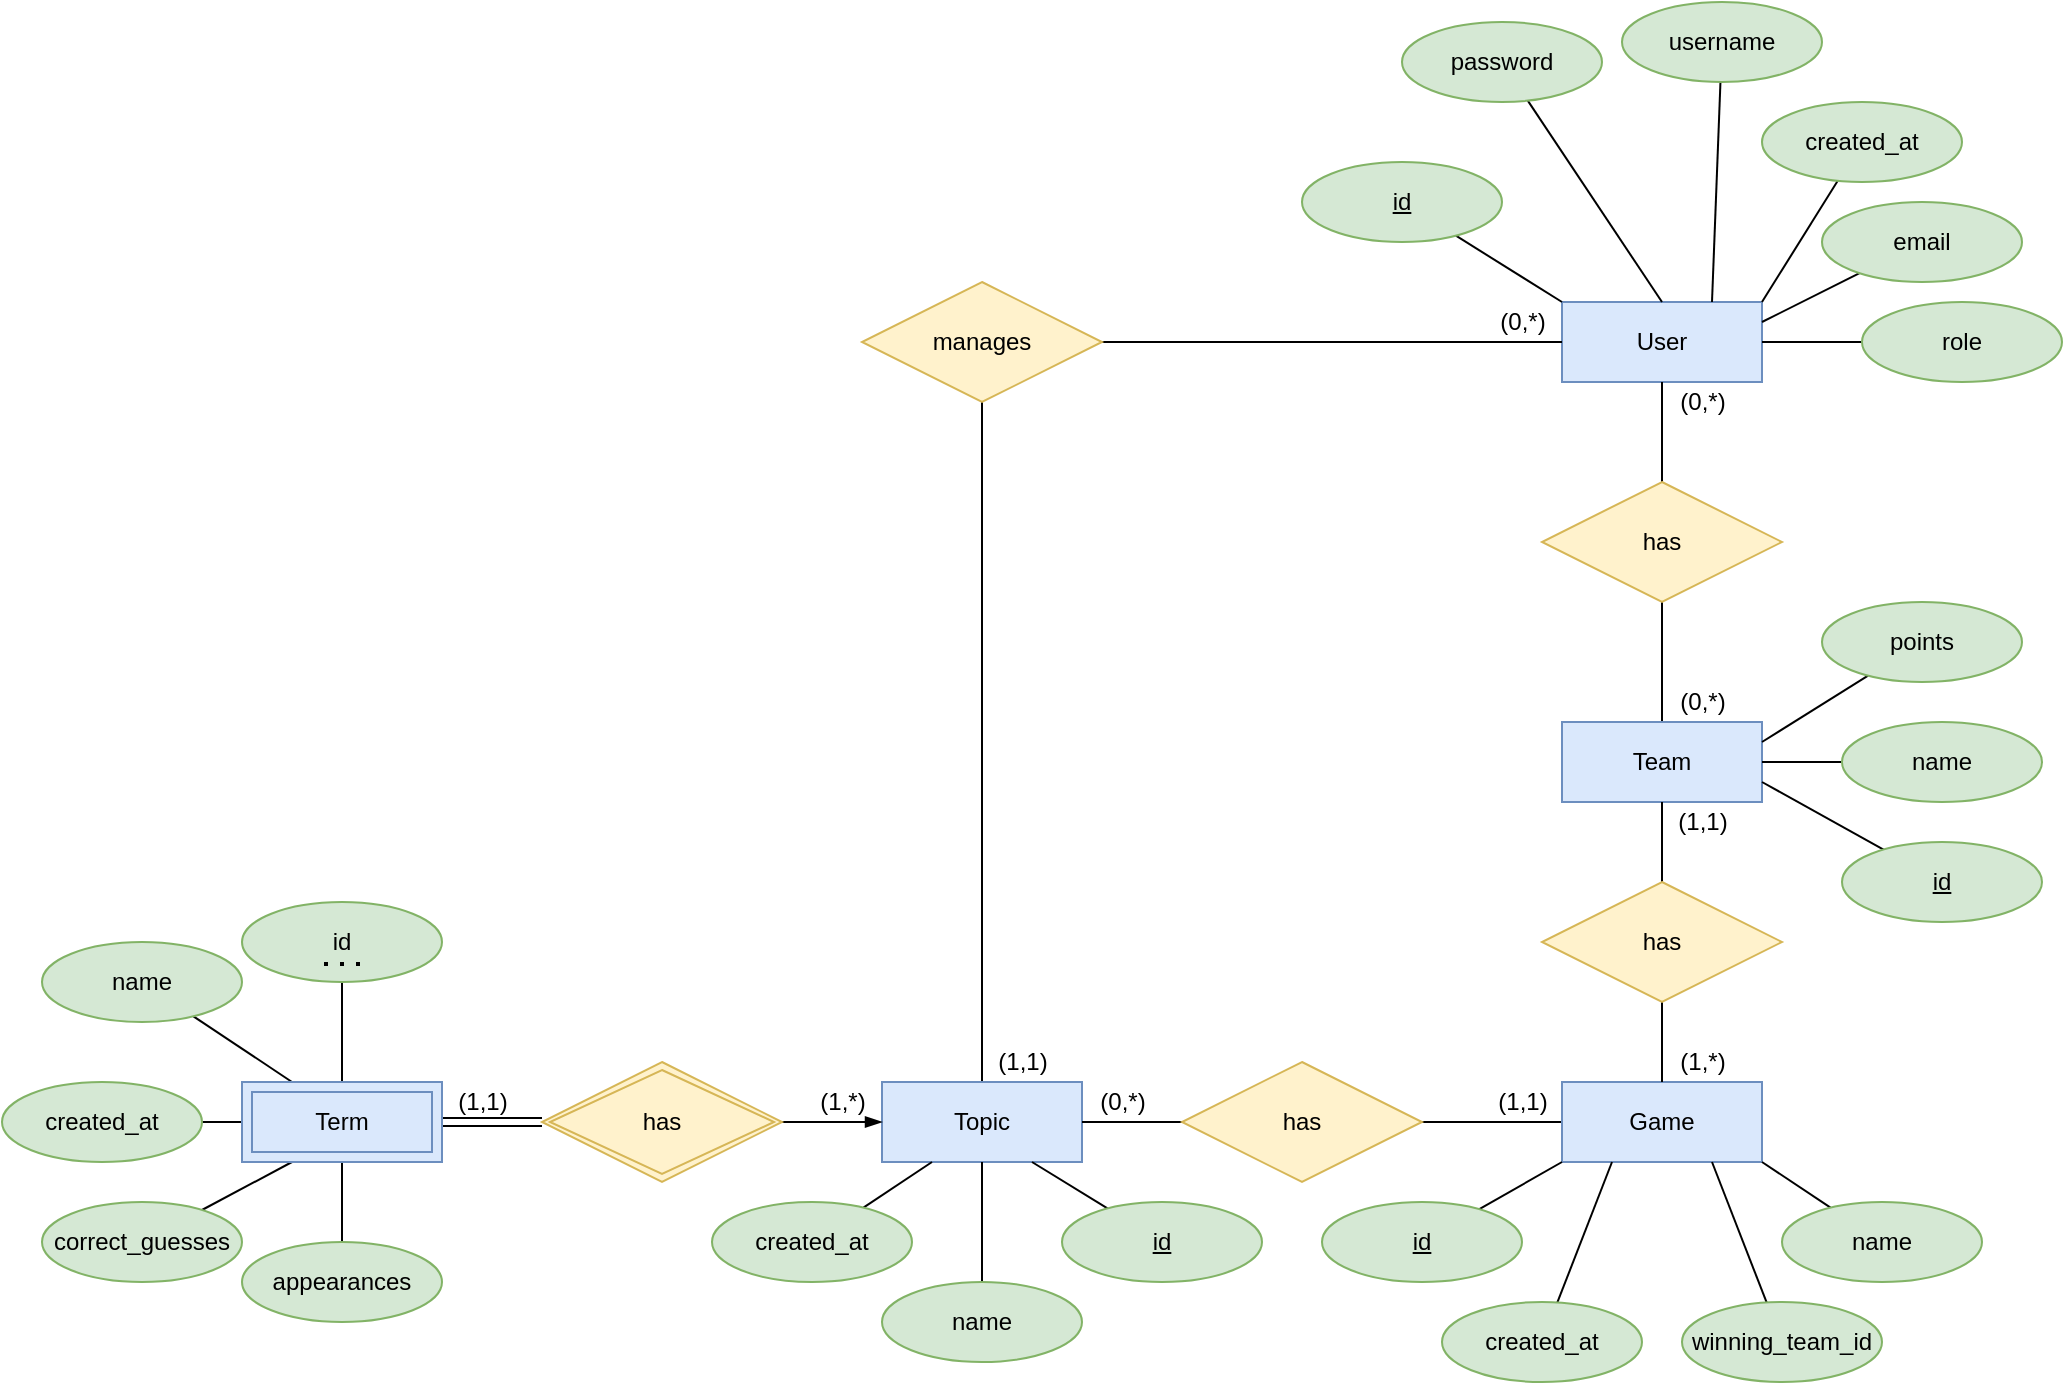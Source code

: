 <mxfile version="14.4.8" type="device"><diagram id="R2lEEEUBdFMjLlhIrx00" name="Page-1"><mxGraphModel dx="1192" dy="528" grid="1" gridSize="10" guides="1" tooltips="1" connect="1" arrows="1" fold="1" page="1" pageScale="1" pageWidth="850" pageHeight="1100" math="0" shadow="0" extFonts="Permanent Marker^https://fonts.googleapis.com/css?family=Permanent+Marker"><root><mxCell id="0"/><mxCell id="1" parent="0"/><mxCell id="dy0Fi02Q34oEcbfbwxVx-86" value="&lt;div&gt;User&lt;/div&gt;" style="whiteSpace=wrap;html=1;align=center;fillColor=#dae8fc;strokeColor=#6c8ebf;" parent="1" vertex="1"><mxGeometry y="310" width="100" height="40" as="geometry"/></mxCell><mxCell id="pW_Q5fo_I9aL-SnoA34i-60" style="edgeStyle=none;rounded=0;orthogonalLoop=1;jettySize=auto;html=1;entryX=0.5;entryY=1;entryDx=0;entryDy=0;endArrow=none;endFill=0;" parent="1" source="dy0Fi02Q34oEcbfbwxVx-88" target="dy0Fi02Q34oEcbfbwxVx-263" edge="1"><mxGeometry relative="1" as="geometry"/></mxCell><mxCell id="dy0Fi02Q34oEcbfbwxVx-88" value="&lt;div&gt;Team&lt;/div&gt;" style="whiteSpace=wrap;html=1;align=center;fillColor=#dae8fc;strokeColor=#6c8ebf;" parent="1" vertex="1"><mxGeometry y="520" width="100" height="40" as="geometry"/></mxCell><mxCell id="pW_Q5fo_I9aL-SnoA34i-57" style="edgeStyle=none;rounded=0;orthogonalLoop=1;jettySize=auto;html=1;entryX=1;entryY=0.5;entryDx=0;entryDy=0;endArrow=none;endFill=0;" parent="1" source="dy0Fi02Q34oEcbfbwxVx-91" target="dy0Fi02Q34oEcbfbwxVx-261" edge="1"><mxGeometry relative="1" as="geometry"/></mxCell><mxCell id="dy0Fi02Q34oEcbfbwxVx-91" value="Game" style="whiteSpace=wrap;html=1;align=center;fillColor=#dae8fc;strokeColor=#6c8ebf;" parent="1" vertex="1"><mxGeometry y="700" width="100" height="40" as="geometry"/></mxCell><mxCell id="pW_Q5fo_I9aL-SnoA34i-37" style="edgeStyle=orthogonalEdgeStyle;rounded=0;orthogonalLoop=1;jettySize=auto;html=1;entryX=0.5;entryY=1;entryDx=0;entryDy=0;endArrow=none;endFill=0;" parent="1" source="dy0Fi02Q34oEcbfbwxVx-92" target="dy0Fi02Q34oEcbfbwxVx-259" edge="1"><mxGeometry relative="1" as="geometry"/></mxCell><mxCell id="dy0Fi02Q34oEcbfbwxVx-92" value="Topic" style="whiteSpace=wrap;html=1;align=center;fillColor=#dae8fc;strokeColor=#6c8ebf;" parent="1" vertex="1"><mxGeometry x="-340" y="700" width="100" height="40" as="geometry"/></mxCell><mxCell id="dy0Fi02Q34oEcbfbwxVx-321" style="edgeStyle=none;rounded=0;orthogonalLoop=1;jettySize=auto;html=1;entryX=0.75;entryY=0;entryDx=0;entryDy=0;endArrow=none;endFill=0;" parent="1" source="dy0Fi02Q34oEcbfbwxVx-99" target="dy0Fi02Q34oEcbfbwxVx-86" edge="1"><mxGeometry relative="1" as="geometry"/></mxCell><mxCell id="dy0Fi02Q34oEcbfbwxVx-99" value="username" style="ellipse;whiteSpace=wrap;html=1;align=center;fillColor=#d5e8d4;strokeColor=#82b366;" parent="1" vertex="1"><mxGeometry x="30" y="160" width="100" height="40" as="geometry"/></mxCell><mxCell id="dy0Fi02Q34oEcbfbwxVx-320" style="edgeStyle=none;rounded=0;orthogonalLoop=1;jettySize=auto;html=1;entryX=0.5;entryY=0;entryDx=0;entryDy=0;endArrow=none;endFill=0;" parent="1" source="dy0Fi02Q34oEcbfbwxVx-100" target="dy0Fi02Q34oEcbfbwxVx-86" edge="1"><mxGeometry relative="1" as="geometry"/></mxCell><mxCell id="dy0Fi02Q34oEcbfbwxVx-100" value="password" style="ellipse;whiteSpace=wrap;html=1;align=center;fillColor=#d5e8d4;strokeColor=#82b366;" parent="1" vertex="1"><mxGeometry x="-80" y="170" width="100" height="40" as="geometry"/></mxCell><mxCell id="pW_Q5fo_I9aL-SnoA34i-55" style="edgeStyle=none;rounded=0;orthogonalLoop=1;jettySize=auto;html=1;entryX=1;entryY=0.5;entryDx=0;entryDy=0;endArrow=none;endFill=0;" parent="1" source="dy0Fi02Q34oEcbfbwxVx-108" target="dy0Fi02Q34oEcbfbwxVx-88" edge="1"><mxGeometry relative="1" as="geometry"/></mxCell><mxCell id="dy0Fi02Q34oEcbfbwxVx-108" value="name" style="ellipse;whiteSpace=wrap;html=1;align=center;fillColor=#d5e8d4;strokeColor=#82b366;" parent="1" vertex="1"><mxGeometry x="140" y="520" width="100" height="40" as="geometry"/></mxCell><mxCell id="dy0Fi02Q34oEcbfbwxVx-338" style="edgeStyle=none;rounded=0;orthogonalLoop=1;jettySize=auto;html=1;entryX=1;entryY=0.25;entryDx=0;entryDy=0;startArrow=none;startFill=0;endArrow=none;endFill=0;" parent="1" source="dy0Fi02Q34oEcbfbwxVx-112" target="dy0Fi02Q34oEcbfbwxVx-88" edge="1"><mxGeometry relative="1" as="geometry"/></mxCell><mxCell id="dy0Fi02Q34oEcbfbwxVx-112" value="points" style="ellipse;whiteSpace=wrap;html=1;align=center;fillColor=#d5e8d4;strokeColor=#82b366;" parent="1" vertex="1"><mxGeometry x="130" y="460" width="100" height="40" as="geometry"/></mxCell><mxCell id="pW_Q5fo_I9aL-SnoA34i-46" style="edgeStyle=none;rounded=0;orthogonalLoop=1;jettySize=auto;html=1;entryX=0.5;entryY=1;entryDx=0;entryDy=0;endArrow=none;endFill=0;" parent="1" source="dy0Fi02Q34oEcbfbwxVx-114" target="dy0Fi02Q34oEcbfbwxVx-92" edge="1"><mxGeometry relative="1" as="geometry"/></mxCell><mxCell id="dy0Fi02Q34oEcbfbwxVx-114" value="name" style="ellipse;whiteSpace=wrap;html=1;align=center;fillColor=#d5e8d4;strokeColor=#82b366;" parent="1" vertex="1"><mxGeometry x="-340" y="800" width="100" height="40" as="geometry"/></mxCell><mxCell id="dy0Fi02Q34oEcbfbwxVx-332" style="edgeStyle=none;rounded=0;orthogonalLoop=1;jettySize=auto;html=1;entryX=0;entryY=1;entryDx=0;entryDy=0;startArrow=none;startFill=0;endArrow=none;endFill=0;" parent="1" source="dy0Fi02Q34oEcbfbwxVx-116" target="dy0Fi02Q34oEcbfbwxVx-91" edge="1"><mxGeometry relative="1" as="geometry"/></mxCell><mxCell id="dy0Fi02Q34oEcbfbwxVx-116" value="&lt;u&gt;id&lt;/u&gt;" style="ellipse;whiteSpace=wrap;html=1;align=center;fillColor=#d5e8d4;strokeColor=#82b366;" parent="1" vertex="1"><mxGeometry x="-120" y="760" width="100" height="40" as="geometry"/></mxCell><mxCell id="dy0Fi02Q34oEcbfbwxVx-336" style="edgeStyle=none;rounded=0;orthogonalLoop=1;jettySize=auto;html=1;entryX=1;entryY=1;entryDx=0;entryDy=0;startArrow=none;startFill=0;endArrow=none;endFill=0;" parent="1" source="dy0Fi02Q34oEcbfbwxVx-117" target="dy0Fi02Q34oEcbfbwxVx-91" edge="1"><mxGeometry relative="1" as="geometry"/></mxCell><mxCell id="dy0Fi02Q34oEcbfbwxVx-117" value="name" style="ellipse;whiteSpace=wrap;html=1;align=center;fillColor=#d5e8d4;strokeColor=#82b366;" parent="1" vertex="1"><mxGeometry x="110" y="760" width="100" height="40" as="geometry"/></mxCell><mxCell id="pW_Q5fo_I9aL-SnoA34i-51" style="edgeStyle=none;rounded=0;orthogonalLoop=1;jettySize=auto;html=1;entryX=0.25;entryY=0;entryDx=0;entryDy=0;endArrow=none;endFill=0;" parent="1" source="dy0Fi02Q34oEcbfbwxVx-124" target="pW_Q5fo_I9aL-SnoA34i-13" edge="1"><mxGeometry relative="1" as="geometry"/></mxCell><mxCell id="dy0Fi02Q34oEcbfbwxVx-124" value="name" style="ellipse;whiteSpace=wrap;html=1;align=center;fillColor=#d5e8d4;strokeColor=#82b366;" parent="1" vertex="1"><mxGeometry x="-760" y="630" width="100" height="40" as="geometry"/></mxCell><mxCell id="dy0Fi02Q34oEcbfbwxVx-150" value="(0,*)" style="text;html=1;align=center;verticalAlign=middle;resizable=0;points=[];autosize=1;" parent="1" vertex="1"><mxGeometry x="50" y="500" width="40" height="20" as="geometry"/></mxCell><mxCell id="dy0Fi02Q34oEcbfbwxVx-151" value="(0,*)" style="text;html=1;align=center;verticalAlign=middle;resizable=0;points=[];autosize=1;" parent="1" vertex="1"><mxGeometry x="50" y="350" width="40" height="20" as="geometry"/></mxCell><mxCell id="dy0Fi02Q34oEcbfbwxVx-169" value="(1,*)" style="text;html=1;align=center;verticalAlign=middle;resizable=0;points=[];autosize=1;" parent="1" vertex="1"><mxGeometry x="50" y="680" width="40" height="20" as="geometry"/></mxCell><mxCell id="dy0Fi02Q34oEcbfbwxVx-170" value="(1,1)" style="text;html=1;align=center;verticalAlign=middle;resizable=0;points=[];autosize=1;" parent="1" vertex="1"><mxGeometry x="50" y="560" width="40" height="20" as="geometry"/></mxCell><mxCell id="dy0Fi02Q34oEcbfbwxVx-318" style="edgeStyle=none;rounded=0;orthogonalLoop=1;jettySize=auto;html=1;entryX=0;entryY=0;entryDx=0;entryDy=0;endArrow=none;endFill=0;" parent="1" source="dy0Fi02Q34oEcbfbwxVx-175" target="dy0Fi02Q34oEcbfbwxVx-86" edge="1"><mxGeometry relative="1" as="geometry"/></mxCell><mxCell id="dy0Fi02Q34oEcbfbwxVx-175" value="&lt;u&gt;id&lt;/u&gt;" style="ellipse;whiteSpace=wrap;html=1;align=center;fillColor=#d5e8d4;strokeColor=#82b366;" parent="1" vertex="1"><mxGeometry x="-130" y="240" width="100" height="40" as="geometry"/></mxCell><mxCell id="dy0Fi02Q34oEcbfbwxVx-322" style="edgeStyle=none;rounded=0;orthogonalLoop=1;jettySize=auto;html=1;entryX=1;entryY=0;entryDx=0;entryDy=0;endArrow=none;endFill=0;" parent="1" source="dy0Fi02Q34oEcbfbwxVx-176" target="dy0Fi02Q34oEcbfbwxVx-86" edge="1"><mxGeometry relative="1" as="geometry"/></mxCell><mxCell id="dy0Fi02Q34oEcbfbwxVx-176" value="created_at" style="ellipse;whiteSpace=wrap;html=1;align=center;fillColor=#d5e8d4;strokeColor=#82b366;" parent="1" vertex="1"><mxGeometry x="100" y="210" width="100" height="40" as="geometry"/></mxCell><mxCell id="dy0Fi02Q34oEcbfbwxVx-323" style="edgeStyle=none;rounded=0;orthogonalLoop=1;jettySize=auto;html=1;entryX=1;entryY=0.25;entryDx=0;entryDy=0;endArrow=none;endFill=0;" parent="1" source="dy0Fi02Q34oEcbfbwxVx-182" target="dy0Fi02Q34oEcbfbwxVx-86" edge="1"><mxGeometry relative="1" as="geometry"/></mxCell><mxCell id="dy0Fi02Q34oEcbfbwxVx-182" value="email" style="ellipse;whiteSpace=wrap;html=1;align=center;fillColor=#d5e8d4;strokeColor=#82b366;" parent="1" vertex="1"><mxGeometry x="130" y="260" width="100" height="40" as="geometry"/></mxCell><mxCell id="dy0Fi02Q34oEcbfbwxVx-195" value="(1,1)" style="text;html=1;align=center;verticalAlign=middle;resizable=0;points=[];autosize=1;" parent="1" vertex="1"><mxGeometry x="-40" y="700" width="40" height="20" as="geometry"/></mxCell><mxCell id="dy0Fi02Q34oEcbfbwxVx-196" value="(0,*)" style="text;html=1;align=center;verticalAlign=middle;resizable=0;points=[];autosize=1;" parent="1" vertex="1"><mxGeometry x="-240" y="700" width="40" height="20" as="geometry"/></mxCell><mxCell id="dy0Fi02Q34oEcbfbwxVx-200" value="(1,1)" style="text;html=1;align=center;verticalAlign=middle;resizable=0;points=[];autosize=1;" parent="1" vertex="1"><mxGeometry x="-560" y="700" width="40" height="20" as="geometry"/></mxCell><mxCell id="dy0Fi02Q34oEcbfbwxVx-219" style="edgeStyle=none;rounded=0;orthogonalLoop=1;jettySize=auto;html=1;exitX=0.5;exitY=0;exitDx=0;exitDy=0;endArrow=none;endFill=0;fillColor=#d5e8d4;strokeColor=#82b366;" parent="1" source="dy0Fi02Q34oEcbfbwxVx-182" target="dy0Fi02Q34oEcbfbwxVx-182" edge="1"><mxGeometry relative="1" as="geometry"/></mxCell><mxCell id="dy0Fi02Q34oEcbfbwxVx-237" style="edgeStyle=orthogonalEdgeStyle;rounded=0;orthogonalLoop=1;jettySize=auto;html=1;entryX=0;entryY=0.5;entryDx=0;entryDy=0;endArrow=none;endFill=0;exitX=1;exitY=0.5;exitDx=0;exitDy=0;" parent="1" source="dy0Fi02Q34oEcbfbwxVx-259" target="dy0Fi02Q34oEcbfbwxVx-86" edge="1"><mxGeometry relative="1" as="geometry"><mxPoint x="-160" y="330.0" as="sourcePoint"/></mxGeometry></mxCell><mxCell id="dy0Fi02Q34oEcbfbwxVx-241" value="(1,1)" style="text;html=1;align=center;verticalAlign=middle;resizable=0;points=[];autosize=1;" parent="1" vertex="1"><mxGeometry x="-290" y="680" width="40" height="20" as="geometry"/></mxCell><mxCell id="dy0Fi02Q34oEcbfbwxVx-245" value="(0,*)" style="text;html=1;align=center;verticalAlign=middle;resizable=0;points=[];autosize=1;" parent="1" vertex="1"><mxGeometry x="-40" y="310" width="40" height="20" as="geometry"/></mxCell><mxCell id="pW_Q5fo_I9aL-SnoA34i-50" style="edgeStyle=none;rounded=0;orthogonalLoop=1;jettySize=auto;html=1;entryX=0;entryY=0.5;entryDx=0;entryDy=0;endArrow=none;endFill=0;" parent="1" source="dy0Fi02Q34oEcbfbwxVx-249" target="pW_Q5fo_I9aL-SnoA34i-13" edge="1"><mxGeometry relative="1" as="geometry"/></mxCell><mxCell id="dy0Fi02Q34oEcbfbwxVx-249" value="created_at" style="ellipse;whiteSpace=wrap;html=1;align=center;fillColor=#d5e8d4;strokeColor=#82b366;" parent="1" vertex="1"><mxGeometry x="-780" y="700" width="100" height="40" as="geometry"/></mxCell><mxCell id="pW_Q5fo_I9aL-SnoA34i-45" style="edgeStyle=none;rounded=0;orthogonalLoop=1;jettySize=auto;html=1;entryX=0.25;entryY=1;entryDx=0;entryDy=0;endArrow=none;endFill=0;" parent="1" source="dy0Fi02Q34oEcbfbwxVx-250" target="dy0Fi02Q34oEcbfbwxVx-92" edge="1"><mxGeometry relative="1" as="geometry"/></mxCell><mxCell id="dy0Fi02Q34oEcbfbwxVx-250" value="created_at" style="ellipse;whiteSpace=wrap;html=1;align=center;fillColor=#d5e8d4;strokeColor=#82b366;" parent="1" vertex="1"><mxGeometry x="-425" y="760" width="100" height="40" as="geometry"/></mxCell><mxCell id="pW_Q5fo_I9aL-SnoA34i-53" style="edgeStyle=none;rounded=0;orthogonalLoop=1;jettySize=auto;html=1;entryX=0.25;entryY=1;entryDx=0;entryDy=0;endArrow=none;endFill=0;" parent="1" source="dy0Fi02Q34oEcbfbwxVx-251" target="dy0Fi02Q34oEcbfbwxVx-91" edge="1"><mxGeometry relative="1" as="geometry"/></mxCell><mxCell id="dy0Fi02Q34oEcbfbwxVx-251" value="created_at" style="ellipse;whiteSpace=wrap;html=1;align=center;fillColor=#d5e8d4;strokeColor=#82b366;" parent="1" vertex="1"><mxGeometry x="-60" y="810" width="100" height="40" as="geometry"/></mxCell><mxCell id="pW_Q5fo_I9aL-SnoA34i-49" style="edgeStyle=none;rounded=0;orthogonalLoop=1;jettySize=auto;html=1;entryX=0.25;entryY=1;entryDx=0;entryDy=0;endArrow=none;endFill=0;" parent="1" source="dy0Fi02Q34oEcbfbwxVx-254" target="pW_Q5fo_I9aL-SnoA34i-13" edge="1"><mxGeometry relative="1" as="geometry"/></mxCell><mxCell id="dy0Fi02Q34oEcbfbwxVx-254" value="correct_guesses" style="ellipse;whiteSpace=wrap;html=1;align=center;fillColor=#d5e8d4;strokeColor=#82b366;" parent="1" vertex="1"><mxGeometry x="-760" y="760" width="100" height="40" as="geometry"/></mxCell><mxCell id="pW_Q5fo_I9aL-SnoA34i-48" style="edgeStyle=none;rounded=0;orthogonalLoop=1;jettySize=auto;html=1;entryX=0.5;entryY=1;entryDx=0;entryDy=0;endArrow=none;endFill=0;" parent="1" source="dy0Fi02Q34oEcbfbwxVx-255" target="pW_Q5fo_I9aL-SnoA34i-13" edge="1"><mxGeometry relative="1" as="geometry"/></mxCell><mxCell id="dy0Fi02Q34oEcbfbwxVx-255" value="appearances" style="ellipse;whiteSpace=wrap;html=1;align=center;fillColor=#d5e8d4;strokeColor=#82b366;" parent="1" vertex="1"><mxGeometry x="-660" y="780" width="100" height="40" as="geometry"/></mxCell><mxCell id="dy0Fi02Q34oEcbfbwxVx-269" style="edgeStyle=none;rounded=0;orthogonalLoop=1;jettySize=auto;html=1;entryX=0;entryY=0.5;entryDx=0;entryDy=0;endArrow=blockThin;endFill=1;" parent="1" source="dy0Fi02Q34oEcbfbwxVx-257" target="dy0Fi02Q34oEcbfbwxVx-92" edge="1"><mxGeometry relative="1" as="geometry"/></mxCell><mxCell id="dy0Fi02Q34oEcbfbwxVx-257" value="has" style="shape=rhombus;perimeter=rhombusPerimeter;whiteSpace=wrap;html=1;align=center;fillColor=#fff2cc;strokeColor=#d6b656;double=1;" parent="1" vertex="1"><mxGeometry x="-510" y="690" width="120" height="60" as="geometry"/></mxCell><mxCell id="dy0Fi02Q34oEcbfbwxVx-259" value="manages" style="shape=rhombus;perimeter=rhombusPerimeter;whiteSpace=wrap;html=1;align=center;fillColor=#fff2cc;strokeColor=#d6b656;" parent="1" vertex="1"><mxGeometry x="-350" y="300" width="120" height="60" as="geometry"/></mxCell><mxCell id="dy0Fi02Q34oEcbfbwxVx-267" style="edgeStyle=none;rounded=0;orthogonalLoop=1;jettySize=auto;html=1;entryX=1;entryY=0.5;entryDx=0;entryDy=0;endArrow=none;endFill=0;" parent="1" source="dy0Fi02Q34oEcbfbwxVx-261" target="dy0Fi02Q34oEcbfbwxVx-92" edge="1"><mxGeometry relative="1" as="geometry"/></mxCell><mxCell id="dy0Fi02Q34oEcbfbwxVx-261" value="has" style="shape=rhombus;perimeter=rhombusPerimeter;whiteSpace=wrap;html=1;align=center;fillColor=#fff2cc;strokeColor=#d6b656;" parent="1" vertex="1"><mxGeometry x="-190" y="690" width="120" height="60" as="geometry"/></mxCell><mxCell id="pW_Q5fo_I9aL-SnoA34i-58" style="edgeStyle=none;rounded=0;orthogonalLoop=1;jettySize=auto;html=1;entryX=0.5;entryY=0;entryDx=0;entryDy=0;endArrow=none;endFill=0;" parent="1" source="dy0Fi02Q34oEcbfbwxVx-262" target="dy0Fi02Q34oEcbfbwxVx-91" edge="1"><mxGeometry relative="1" as="geometry"/></mxCell><mxCell id="pW_Q5fo_I9aL-SnoA34i-59" style="edgeStyle=none;rounded=0;orthogonalLoop=1;jettySize=auto;html=1;entryX=0.5;entryY=1;entryDx=0;entryDy=0;endArrow=none;endFill=0;" parent="1" source="dy0Fi02Q34oEcbfbwxVx-262" target="dy0Fi02Q34oEcbfbwxVx-88" edge="1"><mxGeometry relative="1" as="geometry"/></mxCell><mxCell id="dy0Fi02Q34oEcbfbwxVx-262" value="has" style="shape=rhombus;perimeter=rhombusPerimeter;whiteSpace=wrap;html=1;align=center;fillColor=#fff2cc;strokeColor=#d6b656;" parent="1" vertex="1"><mxGeometry x="-10" y="600" width="120" height="60" as="geometry"/></mxCell><mxCell id="pW_Q5fo_I9aL-SnoA34i-62" style="edgeStyle=none;rounded=0;orthogonalLoop=1;jettySize=auto;html=1;entryX=0.5;entryY=1;entryDx=0;entryDy=0;endArrow=none;endFill=0;" parent="1" source="dy0Fi02Q34oEcbfbwxVx-263" target="dy0Fi02Q34oEcbfbwxVx-86" edge="1"><mxGeometry relative="1" as="geometry"/></mxCell><mxCell id="dy0Fi02Q34oEcbfbwxVx-263" value="has" style="shape=rhombus;perimeter=rhombusPerimeter;whiteSpace=wrap;html=1;align=center;fillColor=#fff2cc;strokeColor=#d6b656;" parent="1" vertex="1"><mxGeometry x="-10" y="400" width="120" height="60" as="geometry"/></mxCell><mxCell id="dy0Fi02Q34oEcbfbwxVx-345" style="edgeStyle=none;rounded=0;orthogonalLoop=1;jettySize=auto;html=1;exitX=0.5;exitY=1;exitDx=0;exitDy=0;startArrow=none;startFill=0;endArrow=none;endFill=0;" parent="1" edge="1"><mxGeometry relative="1" as="geometry"><mxPoint x="180" y="560" as="sourcePoint"/><mxPoint x="180" y="560" as="targetPoint"/></mxGeometry></mxCell><mxCell id="dy0Fi02Q34oEcbfbwxVx-347" style="edgeStyle=none;rounded=0;orthogonalLoop=1;jettySize=auto;html=1;entryX=1;entryY=0.75;entryDx=0;entryDy=0;startArrow=none;startFill=0;endArrow=none;endFill=0;" parent="1" source="dy0Fi02Q34oEcbfbwxVx-346" target="dy0Fi02Q34oEcbfbwxVx-88" edge="1"><mxGeometry relative="1" as="geometry"/></mxCell><mxCell id="dy0Fi02Q34oEcbfbwxVx-346" value="&lt;u&gt;id&lt;/u&gt;" style="ellipse;whiteSpace=wrap;html=1;align=center;fillColor=#d5e8d4;strokeColor=#82b366;" parent="1" vertex="1"><mxGeometry x="140" y="580" width="100" height="40" as="geometry"/></mxCell><mxCell id="dy0Fi02Q34oEcbfbwxVx-349" style="edgeStyle=none;rounded=0;orthogonalLoop=1;jettySize=auto;html=1;entryX=0.75;entryY=1;entryDx=0;entryDy=0;startArrow=none;startFill=0;endArrow=none;endFill=0;" parent="1" source="dy0Fi02Q34oEcbfbwxVx-348" target="dy0Fi02Q34oEcbfbwxVx-92" edge="1"><mxGeometry relative="1" as="geometry"/></mxCell><mxCell id="dy0Fi02Q34oEcbfbwxVx-348" value="&lt;u&gt;id&lt;/u&gt;" style="ellipse;whiteSpace=wrap;html=1;align=center;fillColor=#d5e8d4;strokeColor=#82b366;" parent="1" vertex="1"><mxGeometry x="-250" y="760" width="100" height="40" as="geometry"/></mxCell><mxCell id="pW_Q5fo_I9aL-SnoA34i-52" style="edgeStyle=none;rounded=0;orthogonalLoop=1;jettySize=auto;html=1;entryX=0.5;entryY=0;entryDx=0;entryDy=0;endArrow=none;endFill=0;" parent="1" source="dy0Fi02Q34oEcbfbwxVx-350" target="pW_Q5fo_I9aL-SnoA34i-13" edge="1"><mxGeometry relative="1" as="geometry"/></mxCell><mxCell id="dy0Fi02Q34oEcbfbwxVx-350" value="&lt;span&gt;id&lt;/span&gt;" style="ellipse;whiteSpace=wrap;html=1;align=center;fillColor=#d5e8d4;strokeColor=#82b366;fontStyle=0" parent="1" vertex="1"><mxGeometry x="-660" y="610" width="100" height="40" as="geometry"/></mxCell><mxCell id="pW_Q5fo_I9aL-SnoA34i-34" style="edgeStyle=orthogonalEdgeStyle;rounded=0;orthogonalLoop=1;jettySize=auto;html=1;entryX=0;entryY=0.5;entryDx=0;entryDy=0;endArrow=none;endFill=0;shape=link;" parent="1" source="pW_Q5fo_I9aL-SnoA34i-13" target="dy0Fi02Q34oEcbfbwxVx-257" edge="1"><mxGeometry relative="1" as="geometry"/></mxCell><mxCell id="pW_Q5fo_I9aL-SnoA34i-13" value="Term" style="shape=ext;margin=3;double=1;whiteSpace=wrap;html=1;align=center;fillColor=#dae8fc;strokeColor=#6c8ebf;" parent="1" vertex="1"><mxGeometry x="-660" y="700" width="100" height="40" as="geometry"/></mxCell><mxCell id="pW_Q5fo_I9aL-SnoA34i-33" style="edgeStyle=orthogonalEdgeStyle;rounded=0;orthogonalLoop=1;jettySize=auto;html=1;entryX=1;entryY=0.5;entryDx=0;entryDy=0;endArrow=none;endFill=0;" parent="1" source="pW_Q5fo_I9aL-SnoA34i-32" target="dy0Fi02Q34oEcbfbwxVx-86" edge="1"><mxGeometry relative="1" as="geometry"/></mxCell><mxCell id="pW_Q5fo_I9aL-SnoA34i-32" value="role" style="ellipse;whiteSpace=wrap;html=1;align=center;fillColor=#d5e8d4;strokeColor=#82b366;" parent="1" vertex="1"><mxGeometry x="150" y="310" width="100" height="40" as="geometry"/></mxCell><mxCell id="pW_Q5fo_I9aL-SnoA34i-54" style="edgeStyle=none;rounded=0;orthogonalLoop=1;jettySize=auto;html=1;entryX=0.75;entryY=1;entryDx=0;entryDy=0;endArrow=none;endFill=0;" parent="1" source="pW_Q5fo_I9aL-SnoA34i-39" target="dy0Fi02Q34oEcbfbwxVx-91" edge="1"><mxGeometry relative="1" as="geometry"/></mxCell><mxCell id="pW_Q5fo_I9aL-SnoA34i-39" value="winning_team_id" style="ellipse;whiteSpace=wrap;html=1;align=center;fillColor=#d5e8d4;strokeColor=#82b366;" parent="1" vertex="1"><mxGeometry x="60" y="810" width="100" height="40" as="geometry"/></mxCell><mxCell id="pW_Q5fo_I9aL-SnoA34i-47" value="(1,*)" style="text;html=1;align=center;verticalAlign=middle;resizable=0;points=[];autosize=1;" parent="1" vertex="1"><mxGeometry x="-380" y="700" width="40" height="20" as="geometry"/></mxCell><mxCell id="dC2O8_6z0ibpXBNB19dz-1" value="" style="endArrow=none;dashed=1;html=1;dashPattern=1 3;strokeWidth=2;" parent="1" edge="1"><mxGeometry width="50" height="50" relative="1" as="geometry"><mxPoint x="-601" y="641" as="sourcePoint"/><mxPoint x="-621" y="641" as="targetPoint"/></mxGeometry></mxCell></root></mxGraphModel></diagram></mxfile>
